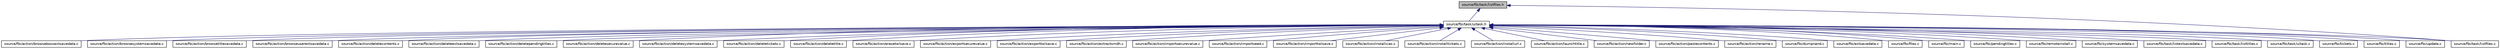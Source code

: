 digraph "source/fbi/task/listfiles.h"
{
  edge [fontname="Helvetica",fontsize="10",labelfontname="Helvetica",labelfontsize="10"];
  node [fontname="Helvetica",fontsize="10",shape=record];
  Node1 [label="source/fbi/task/listfiles.h",height=0.2,width=0.4,color="black", fillcolor="grey75", style="filled" fontcolor="black"];
  Node1 -> Node2 [dir="back",color="midnightblue",fontsize="10",style="solid",fontname="Helvetica"];
  Node2 [label="source/fbi/task/uitask.h",height=0.2,width=0.4,color="black", fillcolor="white", style="filled",URL="$uitask_8h.html"];
  Node2 -> Node3 [dir="back",color="midnightblue",fontsize="10",style="solid",fontname="Helvetica"];
  Node3 [label="source/fbi/action/browsebossextsavedata.c",height=0.2,width=0.4,color="black", fillcolor="white", style="filled",URL="$browsebossextsavedata_8c.html"];
  Node2 -> Node4 [dir="back",color="midnightblue",fontsize="10",style="solid",fontname="Helvetica"];
  Node4 [label="source/fbi/action/browsesystemsavedata.c",height=0.2,width=0.4,color="black", fillcolor="white", style="filled",URL="$browsesystemsavedata_8c.html"];
  Node2 -> Node5 [dir="back",color="midnightblue",fontsize="10",style="solid",fontname="Helvetica"];
  Node5 [label="source/fbi/action/browsetitlesavedata.c",height=0.2,width=0.4,color="black", fillcolor="white", style="filled",URL="$browsetitlesavedata_8c.html"];
  Node2 -> Node6 [dir="back",color="midnightblue",fontsize="10",style="solid",fontname="Helvetica"];
  Node6 [label="source/fbi/action/browseuserextsavedata.c",height=0.2,width=0.4,color="black", fillcolor="white", style="filled",URL="$browseuserextsavedata_8c.html"];
  Node2 -> Node7 [dir="back",color="midnightblue",fontsize="10",style="solid",fontname="Helvetica"];
  Node7 [label="source/fbi/action/deletecontents.c",height=0.2,width=0.4,color="black", fillcolor="white", style="filled",URL="$deletecontents_8c.html"];
  Node2 -> Node8 [dir="back",color="midnightblue",fontsize="10",style="solid",fontname="Helvetica"];
  Node8 [label="source/fbi/action/deleteextsavedata.c",height=0.2,width=0.4,color="black", fillcolor="white", style="filled",URL="$deleteextsavedata_8c.html"];
  Node2 -> Node9 [dir="back",color="midnightblue",fontsize="10",style="solid",fontname="Helvetica"];
  Node9 [label="source/fbi/action/deletependingtitles.c",height=0.2,width=0.4,color="black", fillcolor="white", style="filled",URL="$deletependingtitles_8c.html"];
  Node2 -> Node10 [dir="back",color="midnightblue",fontsize="10",style="solid",fontname="Helvetica"];
  Node10 [label="source/fbi/action/deletesecurevalue.c",height=0.2,width=0.4,color="black", fillcolor="white", style="filled",URL="$deletesecurevalue_8c.html"];
  Node2 -> Node11 [dir="back",color="midnightblue",fontsize="10",style="solid",fontname="Helvetica"];
  Node11 [label="source/fbi/action/deletesystemsavedata.c",height=0.2,width=0.4,color="black", fillcolor="white", style="filled",URL="$deletesystemsavedata_8c.html"];
  Node2 -> Node12 [dir="back",color="midnightblue",fontsize="10",style="solid",fontname="Helvetica"];
  Node12 [label="source/fbi/action/deletetickets.c",height=0.2,width=0.4,color="black", fillcolor="white", style="filled",URL="$deletetickets_8c.html"];
  Node2 -> Node13 [dir="back",color="midnightblue",fontsize="10",style="solid",fontname="Helvetica"];
  Node13 [label="source/fbi/action/deletetitle.c",height=0.2,width=0.4,color="black", fillcolor="white", style="filled",URL="$deletetitle_8c.html"];
  Node2 -> Node14 [dir="back",color="midnightblue",fontsize="10",style="solid",fontname="Helvetica"];
  Node14 [label="source/fbi/action/erasetwlsave.c",height=0.2,width=0.4,color="black", fillcolor="white", style="filled",URL="$erasetwlsave_8c.html"];
  Node2 -> Node15 [dir="back",color="midnightblue",fontsize="10",style="solid",fontname="Helvetica"];
  Node15 [label="source/fbi/action/exportsecurevalue.c",height=0.2,width=0.4,color="black", fillcolor="white", style="filled",URL="$exportsecurevalue_8c.html"];
  Node2 -> Node16 [dir="back",color="midnightblue",fontsize="10",style="solid",fontname="Helvetica"];
  Node16 [label="source/fbi/action/exporttwlsave.c",height=0.2,width=0.4,color="black", fillcolor="white", style="filled",URL="$exporttwlsave_8c.html"];
  Node2 -> Node17 [dir="back",color="midnightblue",fontsize="10",style="solid",fontname="Helvetica"];
  Node17 [label="source/fbi/action/extractsmdh.c",height=0.2,width=0.4,color="black", fillcolor="white", style="filled",URL="$extractsmdh_8c.html"];
  Node2 -> Node18 [dir="back",color="midnightblue",fontsize="10",style="solid",fontname="Helvetica"];
  Node18 [label="source/fbi/action/importsecurevalue.c",height=0.2,width=0.4,color="black", fillcolor="white", style="filled",URL="$importsecurevalue_8c.html"];
  Node2 -> Node19 [dir="back",color="midnightblue",fontsize="10",style="solid",fontname="Helvetica"];
  Node19 [label="source/fbi/action/importseed.c",height=0.2,width=0.4,color="black", fillcolor="white", style="filled",URL="$importseed_8c.html"];
  Node2 -> Node20 [dir="back",color="midnightblue",fontsize="10",style="solid",fontname="Helvetica"];
  Node20 [label="source/fbi/action/importtwlsave.c",height=0.2,width=0.4,color="black", fillcolor="white", style="filled",URL="$importtwlsave_8c.html"];
  Node2 -> Node21 [dir="back",color="midnightblue",fontsize="10",style="solid",fontname="Helvetica"];
  Node21 [label="source/fbi/action/installcias.c",height=0.2,width=0.4,color="black", fillcolor="white", style="filled",URL="$installcias_8c.html"];
  Node2 -> Node22 [dir="back",color="midnightblue",fontsize="10",style="solid",fontname="Helvetica"];
  Node22 [label="source/fbi/action/installtickets.c",height=0.2,width=0.4,color="black", fillcolor="white", style="filled",URL="$installtickets_8c.html"];
  Node2 -> Node23 [dir="back",color="midnightblue",fontsize="10",style="solid",fontname="Helvetica"];
  Node23 [label="source/fbi/action/installurl.c",height=0.2,width=0.4,color="black", fillcolor="white", style="filled",URL="$installurl_8c.html"];
  Node2 -> Node24 [dir="back",color="midnightblue",fontsize="10",style="solid",fontname="Helvetica"];
  Node24 [label="source/fbi/action/launchtitle.c",height=0.2,width=0.4,color="black", fillcolor="white", style="filled",URL="$launchtitle_8c.html"];
  Node2 -> Node25 [dir="back",color="midnightblue",fontsize="10",style="solid",fontname="Helvetica"];
  Node25 [label="source/fbi/action/newfolder.c",height=0.2,width=0.4,color="black", fillcolor="white", style="filled",URL="$newfolder_8c.html"];
  Node2 -> Node26 [dir="back",color="midnightblue",fontsize="10",style="solid",fontname="Helvetica"];
  Node26 [label="source/fbi/action/pastecontents.c",height=0.2,width=0.4,color="black", fillcolor="white", style="filled",URL="$pastecontents_8c.html"];
  Node2 -> Node27 [dir="back",color="midnightblue",fontsize="10",style="solid",fontname="Helvetica"];
  Node27 [label="source/fbi/action/rename.c",height=0.2,width=0.4,color="black", fillcolor="white", style="filled",URL="$rename_8c.html"];
  Node2 -> Node28 [dir="back",color="midnightblue",fontsize="10",style="solid",fontname="Helvetica"];
  Node28 [label="source/fbi/dumpnand.c",height=0.2,width=0.4,color="black", fillcolor="white", style="filled",URL="$dumpnand_8c.html"];
  Node2 -> Node29 [dir="back",color="midnightblue",fontsize="10",style="solid",fontname="Helvetica"];
  Node29 [label="source/fbi/extsavedata.c",height=0.2,width=0.4,color="black", fillcolor="white", style="filled",URL="$extsavedata_8c.html"];
  Node2 -> Node30 [dir="back",color="midnightblue",fontsize="10",style="solid",fontname="Helvetica"];
  Node30 [label="source/fbi/files.c",height=0.2,width=0.4,color="black", fillcolor="white", style="filled",URL="$files_8c.html"];
  Node2 -> Node31 [dir="back",color="midnightblue",fontsize="10",style="solid",fontname="Helvetica"];
  Node31 [label="source/fbi/main.c",height=0.2,width=0.4,color="black", fillcolor="white", style="filled",URL="$main_8c.html"];
  Node2 -> Node32 [dir="back",color="midnightblue",fontsize="10",style="solid",fontname="Helvetica"];
  Node32 [label="source/fbi/pendingtitles.c",height=0.2,width=0.4,color="black", fillcolor="white", style="filled",URL="$pendingtitles_8c.html"];
  Node2 -> Node33 [dir="back",color="midnightblue",fontsize="10",style="solid",fontname="Helvetica"];
  Node33 [label="source/fbi/remoteinstall.c",height=0.2,width=0.4,color="black", fillcolor="white", style="filled",URL="$remoteinstall_8c.html"];
  Node2 -> Node34 [dir="back",color="midnightblue",fontsize="10",style="solid",fontname="Helvetica"];
  Node34 [label="source/fbi/systemsavedata.c",height=0.2,width=0.4,color="black", fillcolor="white", style="filled",URL="$systemsavedata_8c.html"];
  Node2 -> Node35 [dir="back",color="midnightblue",fontsize="10",style="solid",fontname="Helvetica"];
  Node35 [label="source/fbi/task/listextsavedata.c",height=0.2,width=0.4,color="black", fillcolor="white", style="filled",URL="$listextsavedata_8c.html"];
  Node2 -> Node36 [dir="back",color="midnightblue",fontsize="10",style="solid",fontname="Helvetica"];
  Node36 [label="source/fbi/task/listfiles.c",height=0.2,width=0.4,color="black", fillcolor="white", style="filled",URL="$listfiles_8c.html"];
  Node2 -> Node37 [dir="back",color="midnightblue",fontsize="10",style="solid",fontname="Helvetica"];
  Node37 [label="source/fbi/task/listtitles.c",height=0.2,width=0.4,color="black", fillcolor="white", style="filled",URL="$listtitles_8c.html"];
  Node2 -> Node38 [dir="back",color="midnightblue",fontsize="10",style="solid",fontname="Helvetica"];
  Node38 [label="source/fbi/task/uitask.c",height=0.2,width=0.4,color="black", fillcolor="white", style="filled",URL="$uitask_8c.html"];
  Node2 -> Node39 [dir="back",color="midnightblue",fontsize="10",style="solid",fontname="Helvetica"];
  Node39 [label="source/fbi/tickets.c",height=0.2,width=0.4,color="black", fillcolor="white", style="filled",URL="$tickets_8c.html"];
  Node2 -> Node40 [dir="back",color="midnightblue",fontsize="10",style="solid",fontname="Helvetica"];
  Node40 [label="source/fbi/titles.c",height=0.2,width=0.4,color="black", fillcolor="white", style="filled",URL="$titles_8c.html"];
  Node2 -> Node41 [dir="back",color="midnightblue",fontsize="10",style="solid",fontname="Helvetica"];
  Node41 [label="source/fbi/update.c",height=0.2,width=0.4,color="black", fillcolor="white", style="filled",URL="$update_8c.html"];
  Node1 -> Node36 [dir="back",color="midnightblue",fontsize="10",style="solid",fontname="Helvetica"];
}

